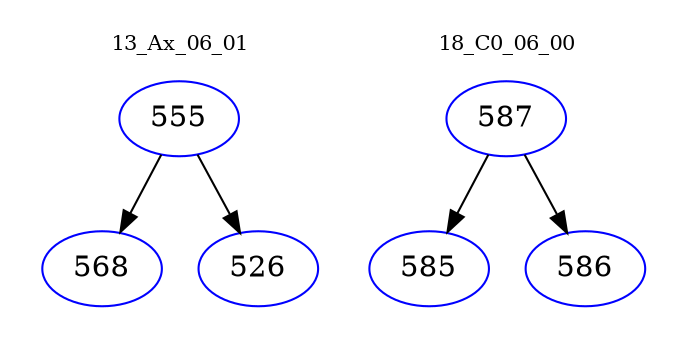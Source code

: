 digraph{
subgraph cluster_0 {
color = white
label = "13_Ax_06_01";
fontsize=10;
T0_555 [label="555", color="blue"]
T0_555 -> T0_568 [color="black"]
T0_568 [label="568", color="blue"]
T0_555 -> T0_526 [color="black"]
T0_526 [label="526", color="blue"]
}
subgraph cluster_1 {
color = white
label = "18_C0_06_00";
fontsize=10;
T1_587 [label="587", color="blue"]
T1_587 -> T1_585 [color="black"]
T1_585 [label="585", color="blue"]
T1_587 -> T1_586 [color="black"]
T1_586 [label="586", color="blue"]
}
}
